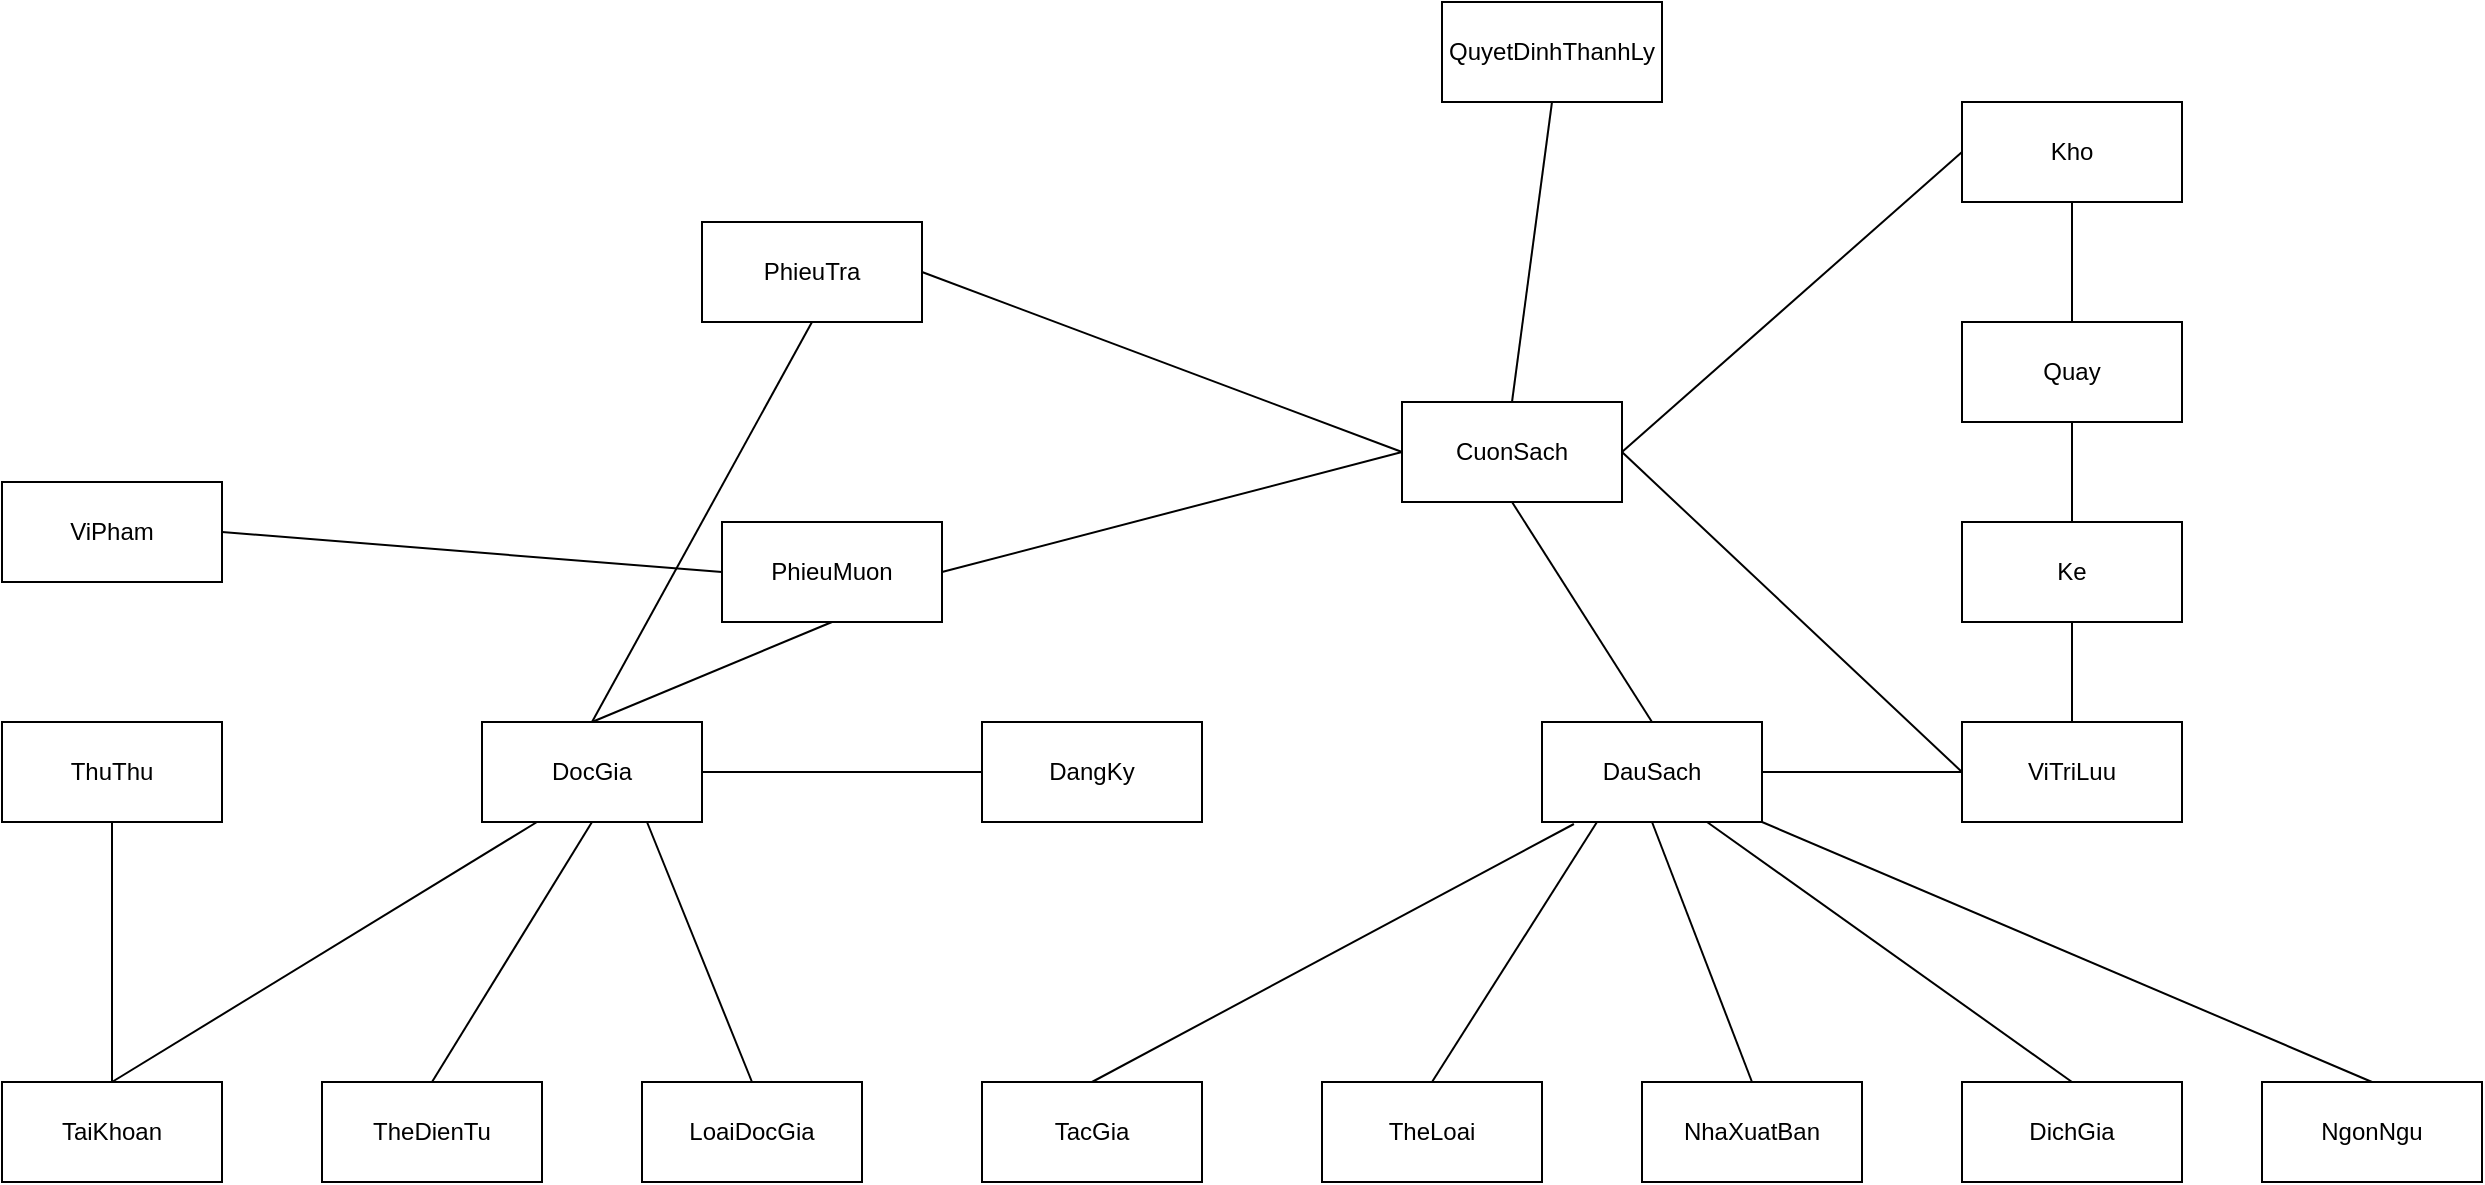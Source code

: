 <mxfile version="28.2.7">
  <diagram name="Page-1" id="fjrj3E-hRCT1PjX5oIFA">
    <mxGraphModel dx="1963" dy="3879" grid="1" gridSize="10" guides="1" tooltips="1" connect="1" arrows="1" fold="1" page="1" pageScale="1" pageWidth="827" pageHeight="1169" math="0" shadow="0">
      <root>
        <mxCell id="0" />
        <mxCell id="1" parent="0" />
        <mxCell id="gaFOxqc10iYMJNFlEVJq-2" value="ThuThu" style="html=1;whiteSpace=wrap;" vertex="1" parent="1">
          <mxGeometry x="80" y="200" width="110" height="50" as="geometry" />
        </mxCell>
        <mxCell id="gaFOxqc10iYMJNFlEVJq-3" value="DocGia" style="html=1;whiteSpace=wrap;" vertex="1" parent="1">
          <mxGeometry x="320" y="200" width="110" height="50" as="geometry" />
        </mxCell>
        <mxCell id="gaFOxqc10iYMJNFlEVJq-4" value="LoaiDocGia" style="html=1;whiteSpace=wrap;" vertex="1" parent="1">
          <mxGeometry x="400" y="380" width="110" height="50" as="geometry" />
        </mxCell>
        <mxCell id="gaFOxqc10iYMJNFlEVJq-5" value="TaiKhoan" style="html=1;whiteSpace=wrap;" vertex="1" parent="1">
          <mxGeometry x="80" y="380" width="110" height="50" as="geometry" />
        </mxCell>
        <mxCell id="gaFOxqc10iYMJNFlEVJq-6" value="TheDienTu" style="html=1;whiteSpace=wrap;" vertex="1" parent="1">
          <mxGeometry x="240" y="380" width="110" height="50" as="geometry" />
        </mxCell>
        <mxCell id="gaFOxqc10iYMJNFlEVJq-10" value="" style="endArrow=none;html=1;rounded=0;exitX=0.5;exitY=1;exitDx=0;exitDy=0;entryX=0.5;entryY=0;entryDx=0;entryDy=0;" edge="1" parent="1" source="gaFOxqc10iYMJNFlEVJq-2" target="gaFOxqc10iYMJNFlEVJq-5">
          <mxGeometry relative="1" as="geometry">
            <mxPoint x="260" y="510" as="sourcePoint" />
            <mxPoint x="420" y="510" as="targetPoint" />
          </mxGeometry>
        </mxCell>
        <mxCell id="gaFOxqc10iYMJNFlEVJq-11" value="" style="endArrow=none;html=1;rounded=0;exitX=0.25;exitY=1;exitDx=0;exitDy=0;entryX=0.5;entryY=0;entryDx=0;entryDy=0;" edge="1" parent="1" source="gaFOxqc10iYMJNFlEVJq-3" target="gaFOxqc10iYMJNFlEVJq-5">
          <mxGeometry relative="1" as="geometry">
            <mxPoint x="145" y="260" as="sourcePoint" />
            <mxPoint x="145" y="390" as="targetPoint" />
          </mxGeometry>
        </mxCell>
        <mxCell id="gaFOxqc10iYMJNFlEVJq-12" value="" style="endArrow=none;html=1;rounded=0;exitX=0.5;exitY=1;exitDx=0;exitDy=0;entryX=0.5;entryY=0;entryDx=0;entryDy=0;" edge="1" parent="1" source="gaFOxqc10iYMJNFlEVJq-3" target="gaFOxqc10iYMJNFlEVJq-6">
          <mxGeometry relative="1" as="geometry">
            <mxPoint x="358" y="260" as="sourcePoint" />
            <mxPoint x="145" y="390" as="targetPoint" />
          </mxGeometry>
        </mxCell>
        <mxCell id="gaFOxqc10iYMJNFlEVJq-13" value="" style="endArrow=none;html=1;rounded=0;exitX=0.75;exitY=1;exitDx=0;exitDy=0;entryX=0.5;entryY=0;entryDx=0;entryDy=0;" edge="1" parent="1" source="gaFOxqc10iYMJNFlEVJq-3" target="gaFOxqc10iYMJNFlEVJq-4">
          <mxGeometry relative="1" as="geometry">
            <mxPoint x="385" y="260" as="sourcePoint" />
            <mxPoint x="305" y="390" as="targetPoint" />
          </mxGeometry>
        </mxCell>
        <mxCell id="gaFOxqc10iYMJNFlEVJq-16" value="DauSach" style="html=1;whiteSpace=wrap;" vertex="1" parent="1">
          <mxGeometry x="850" y="200" width="110" height="50" as="geometry" />
        </mxCell>
        <mxCell id="gaFOxqc10iYMJNFlEVJq-17" value="CuonSach" style="html=1;whiteSpace=wrap;" vertex="1" parent="1">
          <mxGeometry x="780" y="40" width="110" height="50" as="geometry" />
        </mxCell>
        <mxCell id="gaFOxqc10iYMJNFlEVJq-18" value="TheLoai" style="html=1;whiteSpace=wrap;" vertex="1" parent="1">
          <mxGeometry x="740" y="380" width="110" height="50" as="geometry" />
        </mxCell>
        <mxCell id="gaFOxqc10iYMJNFlEVJq-19" value="TacGia" style="html=1;whiteSpace=wrap;" vertex="1" parent="1">
          <mxGeometry x="570" y="380" width="110" height="50" as="geometry" />
        </mxCell>
        <mxCell id="gaFOxqc10iYMJNFlEVJq-20" value="NgonNgu" style="html=1;whiteSpace=wrap;" vertex="1" parent="1">
          <mxGeometry x="1210" y="380" width="110" height="50" as="geometry" />
        </mxCell>
        <mxCell id="gaFOxqc10iYMJNFlEVJq-24" value="DichGia" style="html=1;whiteSpace=wrap;" vertex="1" parent="1">
          <mxGeometry x="1060" y="380" width="110" height="50" as="geometry" />
        </mxCell>
        <mxCell id="gaFOxqc10iYMJNFlEVJq-25" value="NhaXuatBan" style="html=1;whiteSpace=wrap;" vertex="1" parent="1">
          <mxGeometry x="900" y="380" width="110" height="50" as="geometry" />
        </mxCell>
        <mxCell id="gaFOxqc10iYMJNFlEVJq-26" value="Kho" style="html=1;whiteSpace=wrap;" vertex="1" parent="1">
          <mxGeometry x="1060" y="-110" width="110" height="50" as="geometry" />
        </mxCell>
        <mxCell id="gaFOxqc10iYMJNFlEVJq-27" value="ViTriLuu" style="html=1;whiteSpace=wrap;" vertex="1" parent="1">
          <mxGeometry x="1060" y="200" width="110" height="50" as="geometry" />
        </mxCell>
        <mxCell id="gaFOxqc10iYMJNFlEVJq-28" value="Quay" style="html=1;whiteSpace=wrap;" vertex="1" parent="1">
          <mxGeometry x="1060" width="110" height="50" as="geometry" />
        </mxCell>
        <mxCell id="gaFOxqc10iYMJNFlEVJq-29" value="Ke" style="html=1;whiteSpace=wrap;" vertex="1" parent="1">
          <mxGeometry x="1060" y="100" width="110" height="50" as="geometry" />
        </mxCell>
        <mxCell id="gaFOxqc10iYMJNFlEVJq-30" value="PhieuMuon" style="html=1;whiteSpace=wrap;" vertex="1" parent="1">
          <mxGeometry x="440" y="100" width="110" height="50" as="geometry" />
        </mxCell>
        <mxCell id="gaFOxqc10iYMJNFlEVJq-32" value="PhieuTra" style="html=1;whiteSpace=wrap;" vertex="1" parent="1">
          <mxGeometry x="430" y="-50" width="110" height="50" as="geometry" />
        </mxCell>
        <mxCell id="gaFOxqc10iYMJNFlEVJq-34" value="DangKy" style="html=1;whiteSpace=wrap;" vertex="1" parent="1">
          <mxGeometry x="570" y="200" width="110" height="50" as="geometry" />
        </mxCell>
        <mxCell id="gaFOxqc10iYMJNFlEVJq-35" value="ViPham" style="html=1;whiteSpace=wrap;" vertex="1" parent="1">
          <mxGeometry x="80" y="80" width="110" height="50" as="geometry" />
        </mxCell>
        <mxCell id="gaFOxqc10iYMJNFlEVJq-36" value="QuyetDinhThanhLy" style="html=1;whiteSpace=wrap;" vertex="1" parent="1">
          <mxGeometry x="800" y="-160" width="110" height="50" as="geometry" />
        </mxCell>
        <mxCell id="gaFOxqc10iYMJNFlEVJq-43" value="" style="endArrow=none;html=1;rounded=0;exitX=0.145;exitY=1.02;exitDx=0;exitDy=0;entryX=0.5;entryY=0;entryDx=0;entryDy=0;exitPerimeter=0;" edge="1" parent="1" source="gaFOxqc10iYMJNFlEVJq-16" target="gaFOxqc10iYMJNFlEVJq-19">
          <mxGeometry relative="1" as="geometry">
            <mxPoint x="413" y="260" as="sourcePoint" />
            <mxPoint x="465" y="390" as="targetPoint" />
          </mxGeometry>
        </mxCell>
        <mxCell id="gaFOxqc10iYMJNFlEVJq-44" value="" style="endArrow=none;html=1;rounded=0;exitX=1;exitY=0.5;exitDx=0;exitDy=0;entryX=0;entryY=0.5;entryDx=0;entryDy=0;" edge="1" parent="1" source="gaFOxqc10iYMJNFlEVJq-3" target="gaFOxqc10iYMJNFlEVJq-34">
          <mxGeometry relative="1" as="geometry">
            <mxPoint x="413" y="260" as="sourcePoint" />
            <mxPoint x="465" y="390" as="targetPoint" />
          </mxGeometry>
        </mxCell>
        <mxCell id="gaFOxqc10iYMJNFlEVJq-45" value="" style="endArrow=none;html=1;rounded=0;exitX=0.5;exitY=0;exitDx=0;exitDy=0;entryX=0.5;entryY=1;entryDx=0;entryDy=0;" edge="1" parent="1" source="gaFOxqc10iYMJNFlEVJq-3" target="gaFOxqc10iYMJNFlEVJq-30">
          <mxGeometry relative="1" as="geometry">
            <mxPoint x="440" y="235" as="sourcePoint" />
            <mxPoint x="580" y="235" as="targetPoint" />
          </mxGeometry>
        </mxCell>
        <mxCell id="gaFOxqc10iYMJNFlEVJq-46" value="" style="endArrow=none;html=1;rounded=0;exitX=0.5;exitY=0;exitDx=0;exitDy=0;entryX=0.5;entryY=1;entryDx=0;entryDy=0;" edge="1" parent="1" source="gaFOxqc10iYMJNFlEVJq-3" target="gaFOxqc10iYMJNFlEVJq-32">
          <mxGeometry relative="1" as="geometry">
            <mxPoint x="385" y="210" as="sourcePoint" />
            <mxPoint x="325" y="100" as="targetPoint" />
          </mxGeometry>
        </mxCell>
        <mxCell id="gaFOxqc10iYMJNFlEVJq-47" value="" style="endArrow=none;html=1;rounded=0;exitX=1;exitY=0.5;exitDx=0;exitDy=0;entryX=0;entryY=0.5;entryDx=0;entryDy=0;" edge="1" parent="1" source="gaFOxqc10iYMJNFlEVJq-30" target="gaFOxqc10iYMJNFlEVJq-17">
          <mxGeometry relative="1" as="geometry">
            <mxPoint x="385" y="210" as="sourcePoint" />
            <mxPoint x="495" y="10" as="targetPoint" />
          </mxGeometry>
        </mxCell>
        <mxCell id="gaFOxqc10iYMJNFlEVJq-48" value="" style="endArrow=none;html=1;rounded=0;exitX=1;exitY=0.5;exitDx=0;exitDy=0;entryX=0;entryY=0.5;entryDx=0;entryDy=0;" edge="1" parent="1" source="gaFOxqc10iYMJNFlEVJq-32" target="gaFOxqc10iYMJNFlEVJq-17">
          <mxGeometry relative="1" as="geometry">
            <mxPoint x="560" y="135" as="sourcePoint" />
            <mxPoint x="790" y="75" as="targetPoint" />
          </mxGeometry>
        </mxCell>
        <mxCell id="gaFOxqc10iYMJNFlEVJq-49" value="" style="endArrow=none;html=1;rounded=0;exitX=0.5;exitY=0;exitDx=0;exitDy=0;entryX=0.5;entryY=1;entryDx=0;entryDy=0;" edge="1" parent="1" source="gaFOxqc10iYMJNFlEVJq-16" target="gaFOxqc10iYMJNFlEVJq-17">
          <mxGeometry relative="1" as="geometry">
            <mxPoint x="560" y="135" as="sourcePoint" />
            <mxPoint x="790" y="75" as="targetPoint" />
          </mxGeometry>
        </mxCell>
        <mxCell id="gaFOxqc10iYMJNFlEVJq-53" value="" style="endArrow=none;html=1;rounded=0;exitX=0.25;exitY=1;exitDx=0;exitDy=0;entryX=0.5;entryY=0;entryDx=0;entryDy=0;" edge="1" parent="1" source="gaFOxqc10iYMJNFlEVJq-16" target="gaFOxqc10iYMJNFlEVJq-18">
          <mxGeometry relative="1" as="geometry">
            <mxPoint x="876" y="261" as="sourcePoint" />
            <mxPoint x="635" y="390" as="targetPoint" />
          </mxGeometry>
        </mxCell>
        <mxCell id="gaFOxqc10iYMJNFlEVJq-54" value="" style="endArrow=none;html=1;rounded=0;exitX=0.5;exitY=1;exitDx=0;exitDy=0;entryX=0.5;entryY=0;entryDx=0;entryDy=0;" edge="1" parent="1" source="gaFOxqc10iYMJNFlEVJq-16" target="gaFOxqc10iYMJNFlEVJq-25">
          <mxGeometry relative="1" as="geometry">
            <mxPoint x="888" y="260" as="sourcePoint" />
            <mxPoint x="805" y="390" as="targetPoint" />
          </mxGeometry>
        </mxCell>
        <mxCell id="gaFOxqc10iYMJNFlEVJq-55" value="" style="endArrow=none;html=1;rounded=0;exitX=0.75;exitY=1;exitDx=0;exitDy=0;entryX=0.5;entryY=0;entryDx=0;entryDy=0;" edge="1" parent="1" source="gaFOxqc10iYMJNFlEVJq-16" target="gaFOxqc10iYMJNFlEVJq-24">
          <mxGeometry relative="1" as="geometry">
            <mxPoint x="915" y="260" as="sourcePoint" />
            <mxPoint x="965" y="390" as="targetPoint" />
          </mxGeometry>
        </mxCell>
        <mxCell id="gaFOxqc10iYMJNFlEVJq-56" value="" style="endArrow=none;html=1;rounded=0;exitX=1;exitY=1;exitDx=0;exitDy=0;entryX=0.5;entryY=0;entryDx=0;entryDy=0;" edge="1" parent="1" source="gaFOxqc10iYMJNFlEVJq-16" target="gaFOxqc10iYMJNFlEVJq-20">
          <mxGeometry relative="1" as="geometry">
            <mxPoint x="943" y="260" as="sourcePoint" />
            <mxPoint x="1125" y="390" as="targetPoint" />
          </mxGeometry>
        </mxCell>
        <mxCell id="gaFOxqc10iYMJNFlEVJq-57" value="" style="endArrow=none;html=1;rounded=0;exitX=1;exitY=0.5;exitDx=0;exitDy=0;entryX=0;entryY=0.5;entryDx=0;entryDy=0;" edge="1" parent="1" source="gaFOxqc10iYMJNFlEVJq-35" target="gaFOxqc10iYMJNFlEVJq-30">
          <mxGeometry relative="1" as="geometry">
            <mxPoint x="385" y="210" as="sourcePoint" />
            <mxPoint x="495" y="10" as="targetPoint" />
          </mxGeometry>
        </mxCell>
        <mxCell id="gaFOxqc10iYMJNFlEVJq-58" value="" style="endArrow=none;html=1;rounded=0;exitX=0.5;exitY=1;exitDx=0;exitDy=0;entryX=0.5;entryY=0;entryDx=0;entryDy=0;" edge="1" parent="1" source="gaFOxqc10iYMJNFlEVJq-36" target="gaFOxqc10iYMJNFlEVJq-17">
          <mxGeometry relative="1" as="geometry">
            <mxPoint x="550" y="-15" as="sourcePoint" />
            <mxPoint x="790" y="75" as="targetPoint" />
          </mxGeometry>
        </mxCell>
        <mxCell id="gaFOxqc10iYMJNFlEVJq-59" value="" style="endArrow=none;html=1;rounded=0;exitX=0;exitY=0.5;exitDx=0;exitDy=0;entryX=1;entryY=0.5;entryDx=0;entryDy=0;" edge="1" parent="1" source="gaFOxqc10iYMJNFlEVJq-27" target="gaFOxqc10iYMJNFlEVJq-17">
          <mxGeometry relative="1" as="geometry">
            <mxPoint x="865" y="-100" as="sourcePoint" />
            <mxPoint x="845" y="50" as="targetPoint" />
          </mxGeometry>
        </mxCell>
        <mxCell id="gaFOxqc10iYMJNFlEVJq-61" value="" style="endArrow=none;html=1;rounded=0;entryX=0.5;entryY=0;entryDx=0;entryDy=0;exitX=0.5;exitY=1;exitDx=0;exitDy=0;" edge="1" parent="1" source="gaFOxqc10iYMJNFlEVJq-26" target="gaFOxqc10iYMJNFlEVJq-28">
          <mxGeometry relative="1" as="geometry">
            <mxPoint x="1115" y="30" as="sourcePoint" />
            <mxPoint x="1125" y="-10" as="targetPoint" />
          </mxGeometry>
        </mxCell>
        <mxCell id="gaFOxqc10iYMJNFlEVJq-62" value="" style="endArrow=none;html=1;rounded=0;entryX=0.5;entryY=0;entryDx=0;entryDy=0;exitX=0.5;exitY=1;exitDx=0;exitDy=0;" edge="1" parent="1" source="gaFOxqc10iYMJNFlEVJq-28" target="gaFOxqc10iYMJNFlEVJq-29">
          <mxGeometry relative="1" as="geometry">
            <mxPoint x="1125" y="40" as="sourcePoint" />
            <mxPoint x="1125" y="80" as="targetPoint" />
          </mxGeometry>
        </mxCell>
        <mxCell id="gaFOxqc10iYMJNFlEVJq-63" value="" style="endArrow=none;html=1;rounded=0;entryX=0.5;entryY=0;entryDx=0;entryDy=0;exitX=0.5;exitY=1;exitDx=0;exitDy=0;" edge="1" parent="1" source="gaFOxqc10iYMJNFlEVJq-29" target="gaFOxqc10iYMJNFlEVJq-27">
          <mxGeometry relative="1" as="geometry">
            <mxPoint x="1125" y="60" as="sourcePoint" />
            <mxPoint x="1125" y="110" as="targetPoint" />
          </mxGeometry>
        </mxCell>
        <mxCell id="gaFOxqc10iYMJNFlEVJq-64" value="" style="endArrow=none;html=1;rounded=0;entryX=0;entryY=0.5;entryDx=0;entryDy=0;exitX=1;exitY=0.5;exitDx=0;exitDy=0;" edge="1" parent="1" source="gaFOxqc10iYMJNFlEVJq-16" target="gaFOxqc10iYMJNFlEVJq-27">
          <mxGeometry relative="1" as="geometry">
            <mxPoint x="1125" y="160" as="sourcePoint" />
            <mxPoint x="1125" y="210" as="targetPoint" />
          </mxGeometry>
        </mxCell>
        <mxCell id="gaFOxqc10iYMJNFlEVJq-65" value="" style="endArrow=none;html=1;rounded=0;exitX=0;exitY=0.5;exitDx=0;exitDy=0;entryX=1;entryY=0.5;entryDx=0;entryDy=0;" edge="1" parent="1" source="gaFOxqc10iYMJNFlEVJq-26" target="gaFOxqc10iYMJNFlEVJq-17">
          <mxGeometry relative="1" as="geometry">
            <mxPoint x="1070" y="235" as="sourcePoint" />
            <mxPoint x="890" y="70" as="targetPoint" />
          </mxGeometry>
        </mxCell>
      </root>
    </mxGraphModel>
  </diagram>
</mxfile>
